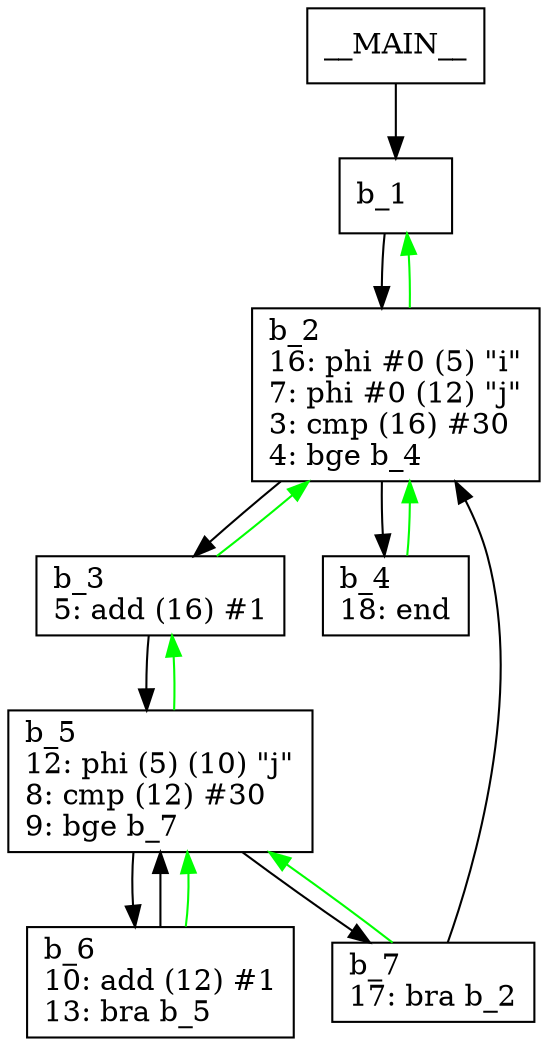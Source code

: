 digraph Computation {
node [shape=box];
__MAIN__ -> b_1;
b_1 [label="b_1\l"]
b_1 -> b_2;
b_2 [label="b_2\l16: phi #0 (5) \"i\"\l7: phi #0 (12) \"j\"\l3: cmp (16) #30\l4: bge b_4\l"]
b_2 -> b_3;
b_3 [label="b_3\l5: add (16) #1\l"]
b_3 -> b_5;
b_5 [label="b_5\l12: phi (5) (10) \"j\"\l8: cmp (12) #30\l9: bge b_7\l"]
b_5 -> b_6;
b_6 [label="b_6\l10: add (12) #1\l13: bra b_5\l"]
b_6 -> b_5;
b_6 -> b_5[color="green"];
b_5 -> b_7;
b_7 [label="b_7\l17: bra b_2\l"]
b_7 -> b_2;
b_7 -> b_5[color="green"];
b_5 -> b_3[color="green"];
b_3 -> b_2[color="green"];
b_2 -> b_4;
b_4 [label="b_4\l18: end\l"]
b_4 -> b_2[color="green"];
b_2 -> b_1[color="green"];
}
